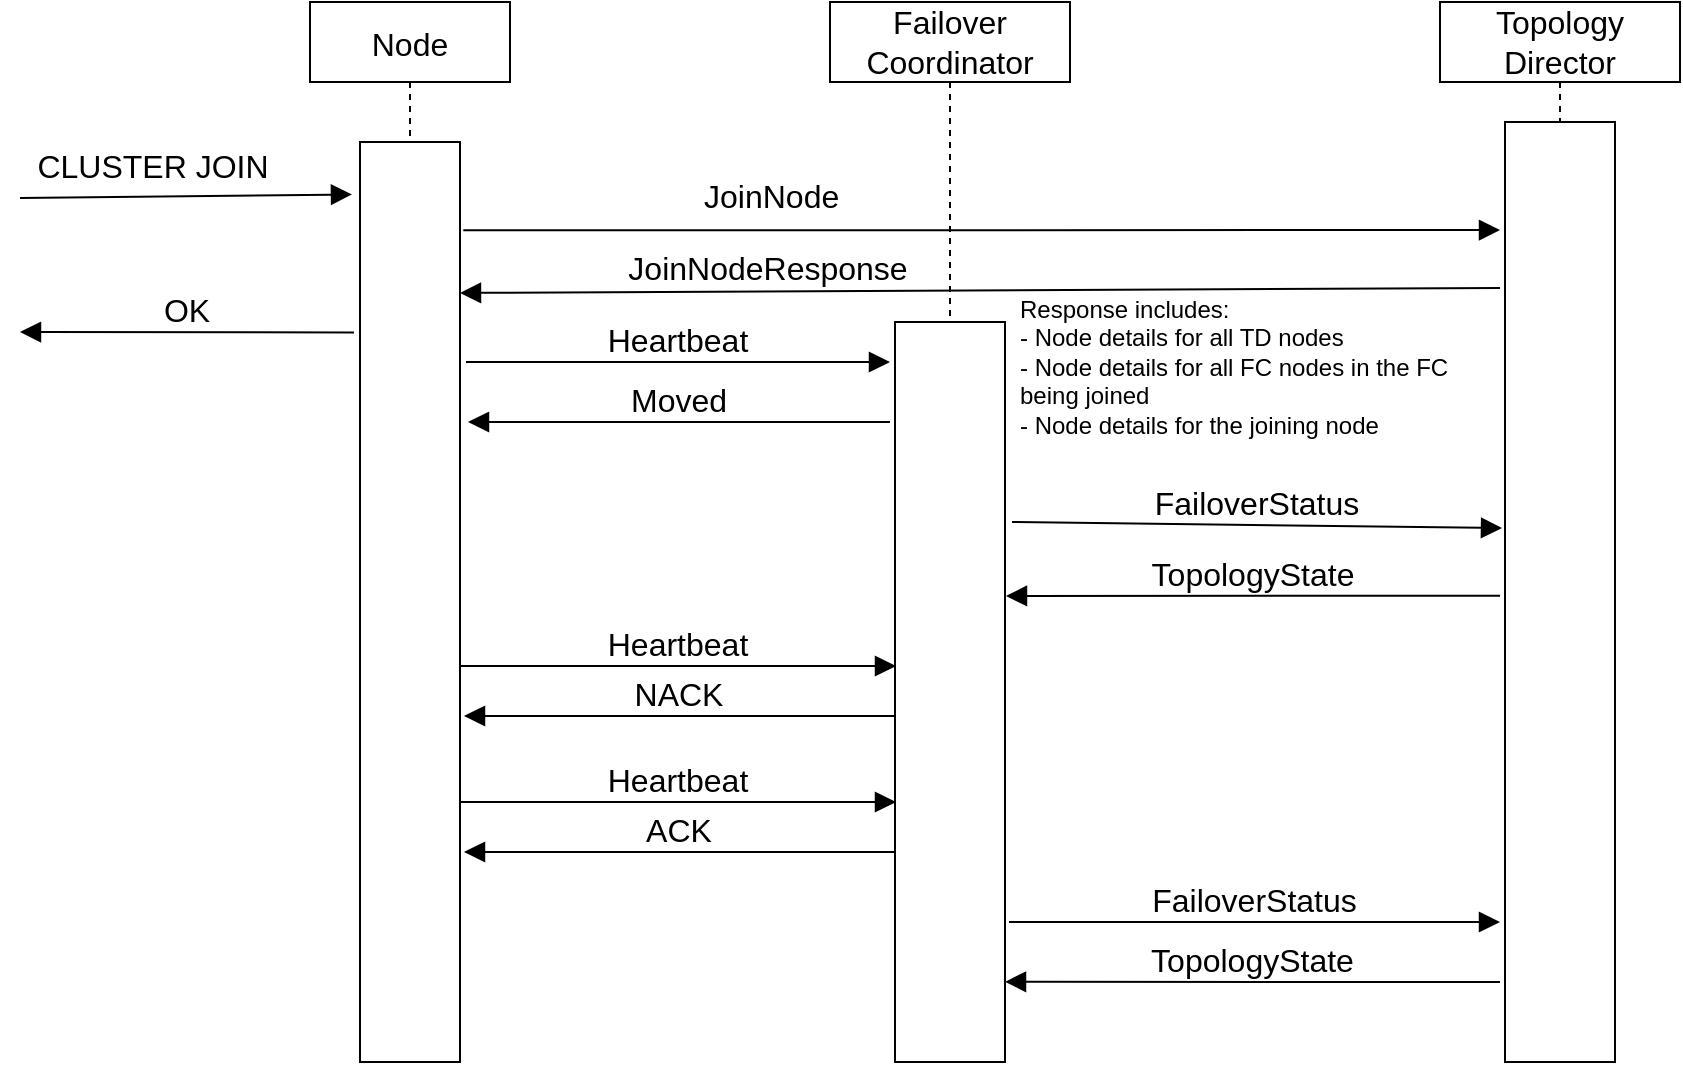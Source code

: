 <mxfile version="14.7.4" type="embed"><diagram id="CBdi5MmIp6J7W0nvef9q" name="Page-1"><mxGraphModel dx="1112" dy="725" grid="1" gridSize="10" guides="1" tooltips="1" connect="1" arrows="1" fold="1" page="1" pageScale="1" pageWidth="850" pageHeight="1100" math="0" shadow="0"><root><mxCell id="0"/><mxCell id="1" parent="0"/><mxCell id="4" value="Node" style="shape=umlLifeline;perimeter=lifelinePerimeter;container=0;collapsible=0;recursiveResize=0;rounded=0;shadow=0;strokeWidth=1;fontSize=16;" parent="1" vertex="1"><mxGeometry x="165" y="10" width="100" height="97.92" as="geometry"/></mxCell><mxCell id="5" value="Failover Coordinator" style="shape=umlLifeline;perimeter=lifelinePerimeter;container=0;collapsible=0;recursiveResize=0;rounded=0;shadow=0;strokeWidth=1;fontSize=16;whiteSpace=wrap;" parent="1" vertex="1"><mxGeometry x="425" y="10" width="120" height="200" as="geometry"/></mxCell><mxCell id="6" value="" style="points=[];perimeter=orthogonalPerimeter;rounded=0;shadow=0;strokeWidth=1;fontSize=16;" parent="1" vertex="1"><mxGeometry x="457.5" y="170" width="55" height="370" as="geometry"/></mxCell><mxCell id="7" value="" style="points=[];perimeter=orthogonalPerimeter;rounded=0;shadow=0;strokeWidth=1;whiteSpace=wrap;align=left;fontSize=16;" parent="1" vertex="1"><mxGeometry x="190" y="80" width="50" height="460" as="geometry"/></mxCell><mxCell id="8" value="Moved" style="verticalAlign=bottom;endArrow=block;endSize=8;shadow=0;strokeWidth=1;fontSize=16;endFill=1;" parent="1" edge="1"><mxGeometry y="10" as="geometry"><mxPoint x="244" y="220" as="targetPoint"/><mxPoint x="455" y="220" as="sourcePoint"/></mxGeometry></mxCell><mxCell id="9" value="Heartbeat" style="verticalAlign=bottom;endArrow=block;shadow=0;strokeWidth=1;fontSize=16;endSize=8;startSize=8;jumpSize=8;" parent="1" edge="1"><mxGeometry y="10" as="geometry"><mxPoint x="243" y="190" as="sourcePoint"/><Array as="points"/><mxPoint as="offset"/><mxPoint x="455" y="190" as="targetPoint"/></mxGeometry></mxCell><mxCell id="16" value="CLUSTER JOIN" style="endArrow=block;html=1;fontSize=16;endFill=1;endSize=8;startSize=8;entryX=-0.08;entryY=0.057;entryDx=0;entryDy=0;entryPerimeter=0;" parent="1" target="7" edge="1"><mxGeometry x="-0.199" y="15" width="50" height="50" relative="1" as="geometry"><mxPoint x="20" y="108" as="sourcePoint"/><mxPoint x="180" y="108" as="targetPoint"/><mxPoint as="offset"/></mxGeometry></mxCell><mxCell id="17" value="JoinNode" style="verticalAlign=bottom;endArrow=block;shadow=0;strokeWidth=1;fontSize=16;exitX=1.033;exitY=0.096;exitDx=0;exitDy=0;exitPerimeter=0;endSize=8;startSize=8;jumpSize=8;" parent="1" source="7" edge="1"><mxGeometry as="geometry"><mxPoint x="270" y="80" as="sourcePoint"/><Array as="points"/><mxPoint x="-105" y="-6" as="offset"/><mxPoint x="760" y="124" as="targetPoint"/></mxGeometry></mxCell><mxCell id="18" value="" style="points=[];perimeter=orthogonalPerimeter;rounded=0;shadow=0;strokeWidth=1;fontSize=16;" parent="1" vertex="1"><mxGeometry x="762.5" y="70" width="55" height="470" as="geometry"/></mxCell><mxCell id="19" value="Topology Director" style="shape=umlLifeline;perimeter=lifelinePerimeter;container=0;collapsible=0;recursiveResize=0;rounded=0;shadow=0;strokeWidth=1;fontSize=16;whiteSpace=wrap;" parent="1" vertex="1"><mxGeometry x="730" y="10" width="120" height="60" as="geometry"/></mxCell><mxCell id="20" value="JoinNodeResponse" style="verticalAlign=bottom;endArrow=none;shadow=0;strokeWidth=1;fontSize=16;exitX=1.033;exitY=0.307;exitDx=0;exitDy=0;exitPerimeter=0;startArrow=block;startFill=1;endFill=0;endSize=8;startSize=8;" parent="1" edge="1"><mxGeometry as="geometry"><mxPoint x="240.0" y="155.48" as="sourcePoint"/><Array as="points"/><mxPoint x="-106" as="offset"/><mxPoint x="760" y="153" as="targetPoint"/></mxGeometry></mxCell><mxCell id="21" value="FailoverStatus" style="verticalAlign=bottom;endArrow=block;shadow=0;strokeWidth=1;fontSize=16;jumpSize=8;endSize=8;startSize=8;entryX=-0.027;entryY=0.432;entryDx=0;entryDy=0;entryPerimeter=0;" parent="1" target="18" edge="1"><mxGeometry x="334.96" y="86.05" as="geometry"><mxPoint x="516" y="270" as="sourcePoint"/><Array as="points"/><mxPoint as="offset"/><mxPoint x="712" y="240" as="targetPoint"/></mxGeometry></mxCell><mxCell id="22" value="TopologyState" style="verticalAlign=bottom;endArrow=block;endSize=8;shadow=0;strokeWidth=1;fontSize=16;endFill=1;jumpSize=8;exitX=-0.045;exitY=0.504;exitDx=0;exitDy=0;exitPerimeter=0;" parent="1" source="18" edge="1"><mxGeometry x="165" y="160" as="geometry"><mxPoint x="513" y="307" as="targetPoint"/><mxPoint x="710" y="270" as="sourcePoint"/></mxGeometry></mxCell><mxCell id="23" value="NACK" style="verticalAlign=bottom;endArrow=block;endSize=8;shadow=0;strokeWidth=1;fontSize=16;endFill=1;" parent="1" edge="1"><mxGeometry x="96" y="149" as="geometry"><mxPoint x="242" y="367" as="targetPoint"/><mxPoint x="457" y="367" as="sourcePoint"/></mxGeometry></mxCell><mxCell id="24" value="Heartbeat" style="verticalAlign=bottom;endArrow=block;shadow=0;strokeWidth=1;fontSize=16;endSize=8;startSize=8;jumpSize=8;" parent="1" edge="1"><mxGeometry x="94" y="169" as="geometry"><mxPoint x="240" y="342" as="sourcePoint"/><Array as="points"/><mxPoint as="offset"/><mxPoint x="458" y="342" as="targetPoint"/></mxGeometry></mxCell><mxCell id="26" value="ACK" style="verticalAlign=bottom;endArrow=block;endSize=8;shadow=0;strokeWidth=1;fontSize=16;endFill=1;" parent="1" edge="1"><mxGeometry x="96" y="217" as="geometry"><mxPoint x="242" y="435" as="targetPoint"/><mxPoint x="457" y="435" as="sourcePoint"/></mxGeometry></mxCell><mxCell id="27" value="Heartbeat" style="verticalAlign=bottom;endArrow=block;shadow=0;strokeWidth=1;fontSize=16;endSize=8;startSize=8;jumpSize=8;" parent="1" edge="1"><mxGeometry x="94" y="237" as="geometry"><mxPoint x="240" y="410" as="sourcePoint"/><Array as="points"/><mxPoint as="offset"/><mxPoint x="458" y="410" as="targetPoint"/></mxGeometry></mxCell><mxCell id="28" value="FailoverStatus" style="verticalAlign=bottom;endArrow=block;shadow=0;strokeWidth=1;fontSize=16;jumpSize=8;endSize=8;startSize=8;" parent="1" edge="1"><mxGeometry x="333.48" y="316.05" as="geometry"><mxPoint x="514.52" y="470" as="sourcePoint"/><Array as="points"/><mxPoint as="offset"/><mxPoint x="760" y="470" as="targetPoint"/></mxGeometry></mxCell><mxCell id="29" value="TopologyState" style="verticalAlign=bottom;endArrow=block;endSize=8;shadow=0;strokeWidth=1;fontSize=16;endFill=1;jumpSize=8;entryX=1.027;entryY=0.27;entryDx=0;entryDy=0;entryPerimeter=0;" parent="1" edge="1"><mxGeometry x="163.52" y="390" as="geometry"><mxPoint x="512.505" y="499.9" as="targetPoint"/><mxPoint x="760" y="500" as="sourcePoint"/></mxGeometry></mxCell><mxCell id="32" value="OK" style="verticalAlign=bottom;endArrow=block;endSize=8;shadow=0;strokeWidth=1;fontSize=16;endFill=1;exitX=-0.06;exitY=0.207;exitDx=0;exitDy=0;exitPerimeter=0;" parent="1" source="7" edge="1"><mxGeometry x="-281" y="-68" as="geometry"><mxPoint x="20" y="175" as="targetPoint"/><mxPoint x="80" y="150" as="sourcePoint"/></mxGeometry></mxCell><mxCell id="36" value="Response includes:&lt;br&gt;- Node details for all TD nodes&lt;br&gt;- Node details for all FC nodes in the FC being joined&lt;br&gt;- Node details for the joining node" style="text;html=1;strokeColor=none;fillColor=none;align=left;verticalAlign=top;whiteSpace=wrap;rounded=0;" parent="1" vertex="1"><mxGeometry x="517.5" y="150" width="245" height="70" as="geometry"/></mxCell></root></mxGraphModel></diagram></mxfile>